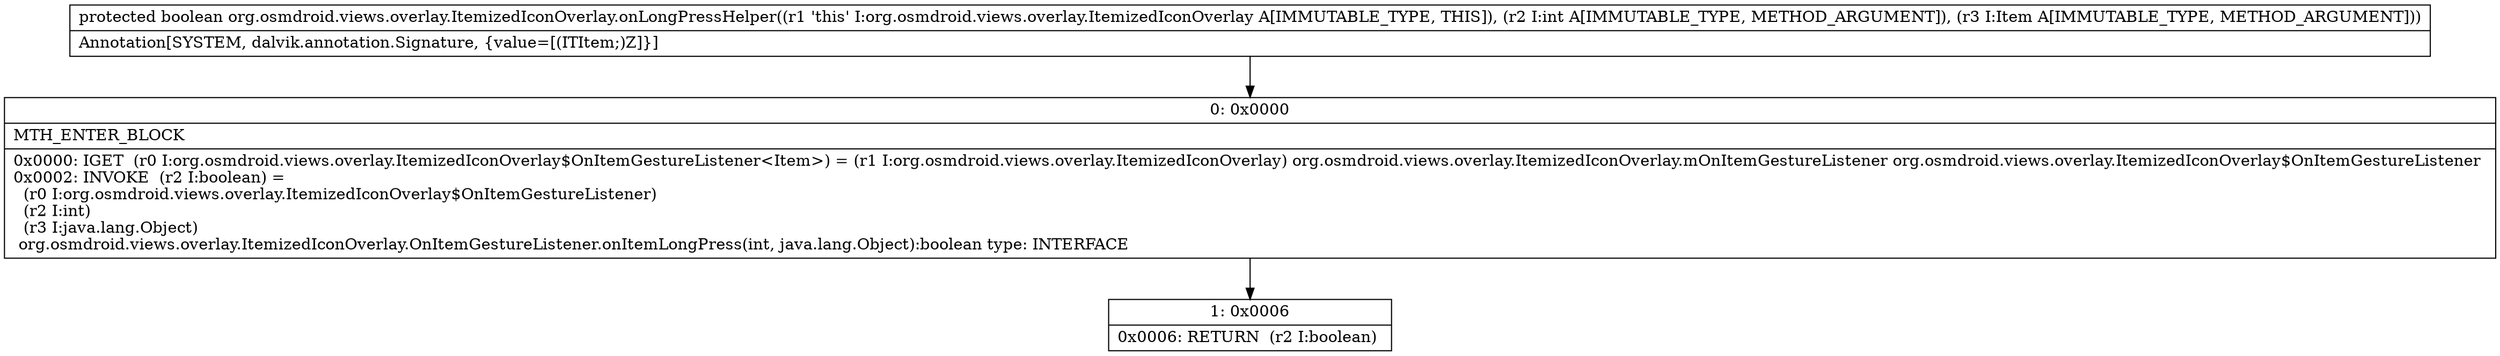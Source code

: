 digraph "CFG fororg.osmdroid.views.overlay.ItemizedIconOverlay.onLongPressHelper(ILorg\/osmdroid\/views\/overlay\/OverlayItem;)Z" {
Node_0 [shape=record,label="{0\:\ 0x0000|MTH_ENTER_BLOCK\l|0x0000: IGET  (r0 I:org.osmdroid.views.overlay.ItemizedIconOverlay$OnItemGestureListener\<Item\>) = (r1 I:org.osmdroid.views.overlay.ItemizedIconOverlay) org.osmdroid.views.overlay.ItemizedIconOverlay.mOnItemGestureListener org.osmdroid.views.overlay.ItemizedIconOverlay$OnItemGestureListener \l0x0002: INVOKE  (r2 I:boolean) = \l  (r0 I:org.osmdroid.views.overlay.ItemizedIconOverlay$OnItemGestureListener)\l  (r2 I:int)\l  (r3 I:java.lang.Object)\l org.osmdroid.views.overlay.ItemizedIconOverlay.OnItemGestureListener.onItemLongPress(int, java.lang.Object):boolean type: INTERFACE \l}"];
Node_1 [shape=record,label="{1\:\ 0x0006|0x0006: RETURN  (r2 I:boolean) \l}"];
MethodNode[shape=record,label="{protected boolean org.osmdroid.views.overlay.ItemizedIconOverlay.onLongPressHelper((r1 'this' I:org.osmdroid.views.overlay.ItemizedIconOverlay A[IMMUTABLE_TYPE, THIS]), (r2 I:int A[IMMUTABLE_TYPE, METHOD_ARGUMENT]), (r3 I:Item A[IMMUTABLE_TYPE, METHOD_ARGUMENT]))  | Annotation[SYSTEM, dalvik.annotation.Signature, \{value=[(ITItem;)Z]\}]\l}"];
MethodNode -> Node_0;
Node_0 -> Node_1;
}

